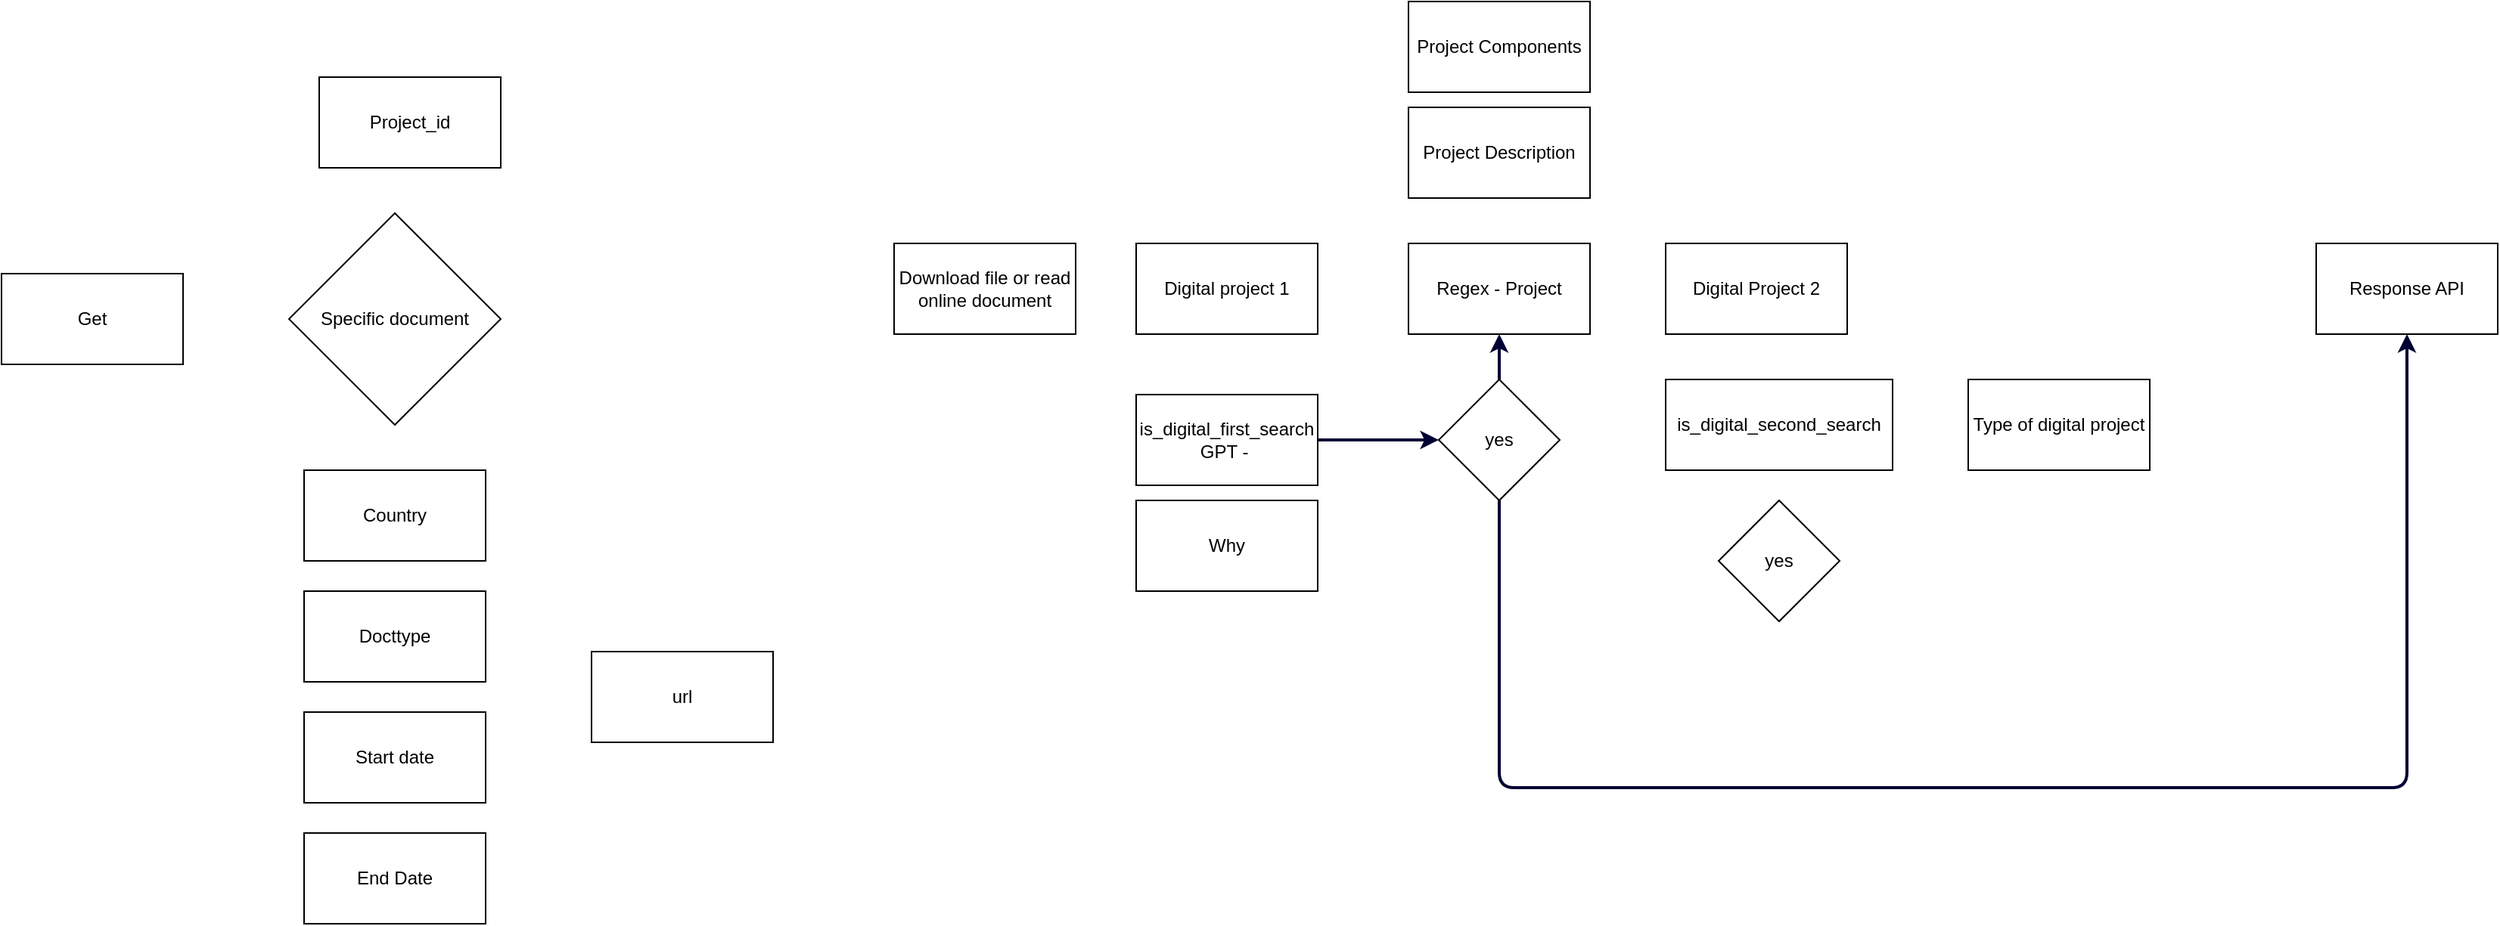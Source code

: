 <mxfile>
    <diagram id="Npzb-lFn8lnhTG-mBdN-" name="Page-1">
        <mxGraphModel dx="953" dy="625" grid="1" gridSize="10" guides="1" tooltips="1" connect="1" arrows="1" fold="1" page="1" pageScale="1" pageWidth="850" pageHeight="1100" background="#ffffff" math="0" shadow="0">
            <root>
                <mxCell id="0"/>
                <mxCell id="1" parent="0"/>
                <mxCell id="2" value="Get" style="whiteSpace=wrap;html=1;" vertex="1" parent="1">
                    <mxGeometry x="10" y="240" width="120" height="60" as="geometry"/>
                </mxCell>
                <mxCell id="3" value="Project_id" style="whiteSpace=wrap;html=1;" vertex="1" parent="1">
                    <mxGeometry x="220" y="110" width="120" height="60" as="geometry"/>
                </mxCell>
                <mxCell id="4" value="Download file or read online document" style="whiteSpace=wrap;html=1;" vertex="1" parent="1">
                    <mxGeometry x="600" y="220" width="120" height="60" as="geometry"/>
                </mxCell>
                <mxCell id="6" value="Specific document" style="rhombus;whiteSpace=wrap;html=1;" vertex="1" parent="1">
                    <mxGeometry x="200" y="200" width="140" height="140" as="geometry"/>
                </mxCell>
                <mxCell id="7" value="Country" style="whiteSpace=wrap;html=1;" vertex="1" parent="1">
                    <mxGeometry x="210" y="370" width="120" height="60" as="geometry"/>
                </mxCell>
                <mxCell id="8" value="Docttype" style="whiteSpace=wrap;html=1;" vertex="1" parent="1">
                    <mxGeometry x="210" y="450" width="120" height="60" as="geometry"/>
                </mxCell>
                <mxCell id="9" value="Start date" style="whiteSpace=wrap;html=1;" vertex="1" parent="1">
                    <mxGeometry x="210" y="530" width="120" height="60" as="geometry"/>
                </mxCell>
                <mxCell id="10" value="End Date" style="whiteSpace=wrap;html=1;" vertex="1" parent="1">
                    <mxGeometry x="210" y="610" width="120" height="60" as="geometry"/>
                </mxCell>
                <mxCell id="11" value="url" style="whiteSpace=wrap;html=1;" vertex="1" parent="1">
                    <mxGeometry x="400" y="490" width="120" height="60" as="geometry"/>
                </mxCell>
                <mxCell id="12" value="Digital project 1" style="whiteSpace=wrap;html=1;" vertex="1" parent="1">
                    <mxGeometry x="760" y="220" width="120" height="60" as="geometry"/>
                </mxCell>
                <mxCell id="27" style="edgeStyle=none;html=1;exitX=1;exitY=0.5;exitDx=0;exitDy=0;entryX=0;entryY=0.5;entryDx=0;entryDy=0;strokeColor=#000033;strokeWidth=2;" edge="1" parent="1" source="13" target="15">
                    <mxGeometry relative="1" as="geometry"/>
                </mxCell>
                <mxCell id="13" value="is_digital_first_search&lt;br&gt;GPT -&amp;nbsp;" style="whiteSpace=wrap;html=1;" vertex="1" parent="1">
                    <mxGeometry x="760" y="320" width="120" height="60" as="geometry"/>
                </mxCell>
                <mxCell id="14" value="Why" style="whiteSpace=wrap;html=1;" vertex="1" parent="1">
                    <mxGeometry x="760" y="390" width="120" height="60" as="geometry"/>
                </mxCell>
                <mxCell id="26" style="edgeStyle=none;html=1;exitX=0.5;exitY=1;exitDx=0;exitDy=0;entryX=0.5;entryY=1;entryDx=0;entryDy=0;strokeColor=#000033;strokeWidth=2;" edge="1" parent="1" source="15" target="16">
                    <mxGeometry relative="1" as="geometry">
                        <mxPoint x="1380" y="600" as="targetPoint"/>
                        <Array as="points">
                            <mxPoint x="1000" y="580"/>
                            <mxPoint x="1600" y="580"/>
                        </Array>
                    </mxGeometry>
                </mxCell>
                <mxCell id="28" style="edgeStyle=none;html=1;exitX=0.5;exitY=0;exitDx=0;exitDy=0;entryX=0.5;entryY=1;entryDx=0;entryDy=0;strokeColor=#000033;strokeWidth=2;" edge="1" parent="1" source="15" target="20">
                    <mxGeometry relative="1" as="geometry"/>
                </mxCell>
                <mxCell id="15" value="yes" style="rhombus;whiteSpace=wrap;html=1;" vertex="1" parent="1">
                    <mxGeometry x="960" y="310" width="80" height="80" as="geometry"/>
                </mxCell>
                <mxCell id="16" value="Response API" style="whiteSpace=wrap;html=1;" vertex="1" parent="1">
                    <mxGeometry x="1540" y="220" width="120" height="60" as="geometry"/>
                </mxCell>
                <mxCell id="17" value="Project Description" style="whiteSpace=wrap;html=1;" vertex="1" parent="1">
                    <mxGeometry x="940" y="130" width="120" height="60" as="geometry"/>
                </mxCell>
                <mxCell id="18" value="Project Components" style="whiteSpace=wrap;html=1;" vertex="1" parent="1">
                    <mxGeometry x="940" y="60" width="120" height="60" as="geometry"/>
                </mxCell>
                <mxCell id="20" value="Regex - Project" style="whiteSpace=wrap;html=1;" vertex="1" parent="1">
                    <mxGeometry x="940" y="220" width="120" height="60" as="geometry"/>
                </mxCell>
                <mxCell id="21" value="Digital Project 2" style="whiteSpace=wrap;html=1;" vertex="1" parent="1">
                    <mxGeometry x="1110" y="220" width="120" height="60" as="geometry"/>
                </mxCell>
                <mxCell id="22" value="is_digital_second_search" style="whiteSpace=wrap;html=1;" vertex="1" parent="1">
                    <mxGeometry x="1110" y="310" width="150" height="60" as="geometry"/>
                </mxCell>
                <mxCell id="24" value="yes" style="rhombus;whiteSpace=wrap;html=1;" vertex="1" parent="1">
                    <mxGeometry x="1145" y="390" width="80" height="80" as="geometry"/>
                </mxCell>
                <mxCell id="25" value="Type of digital project" style="whiteSpace=wrap;html=1;" vertex="1" parent="1">
                    <mxGeometry x="1310" y="310" width="120" height="60" as="geometry"/>
                </mxCell>
            </root>
        </mxGraphModel>
    </diagram>
</mxfile>